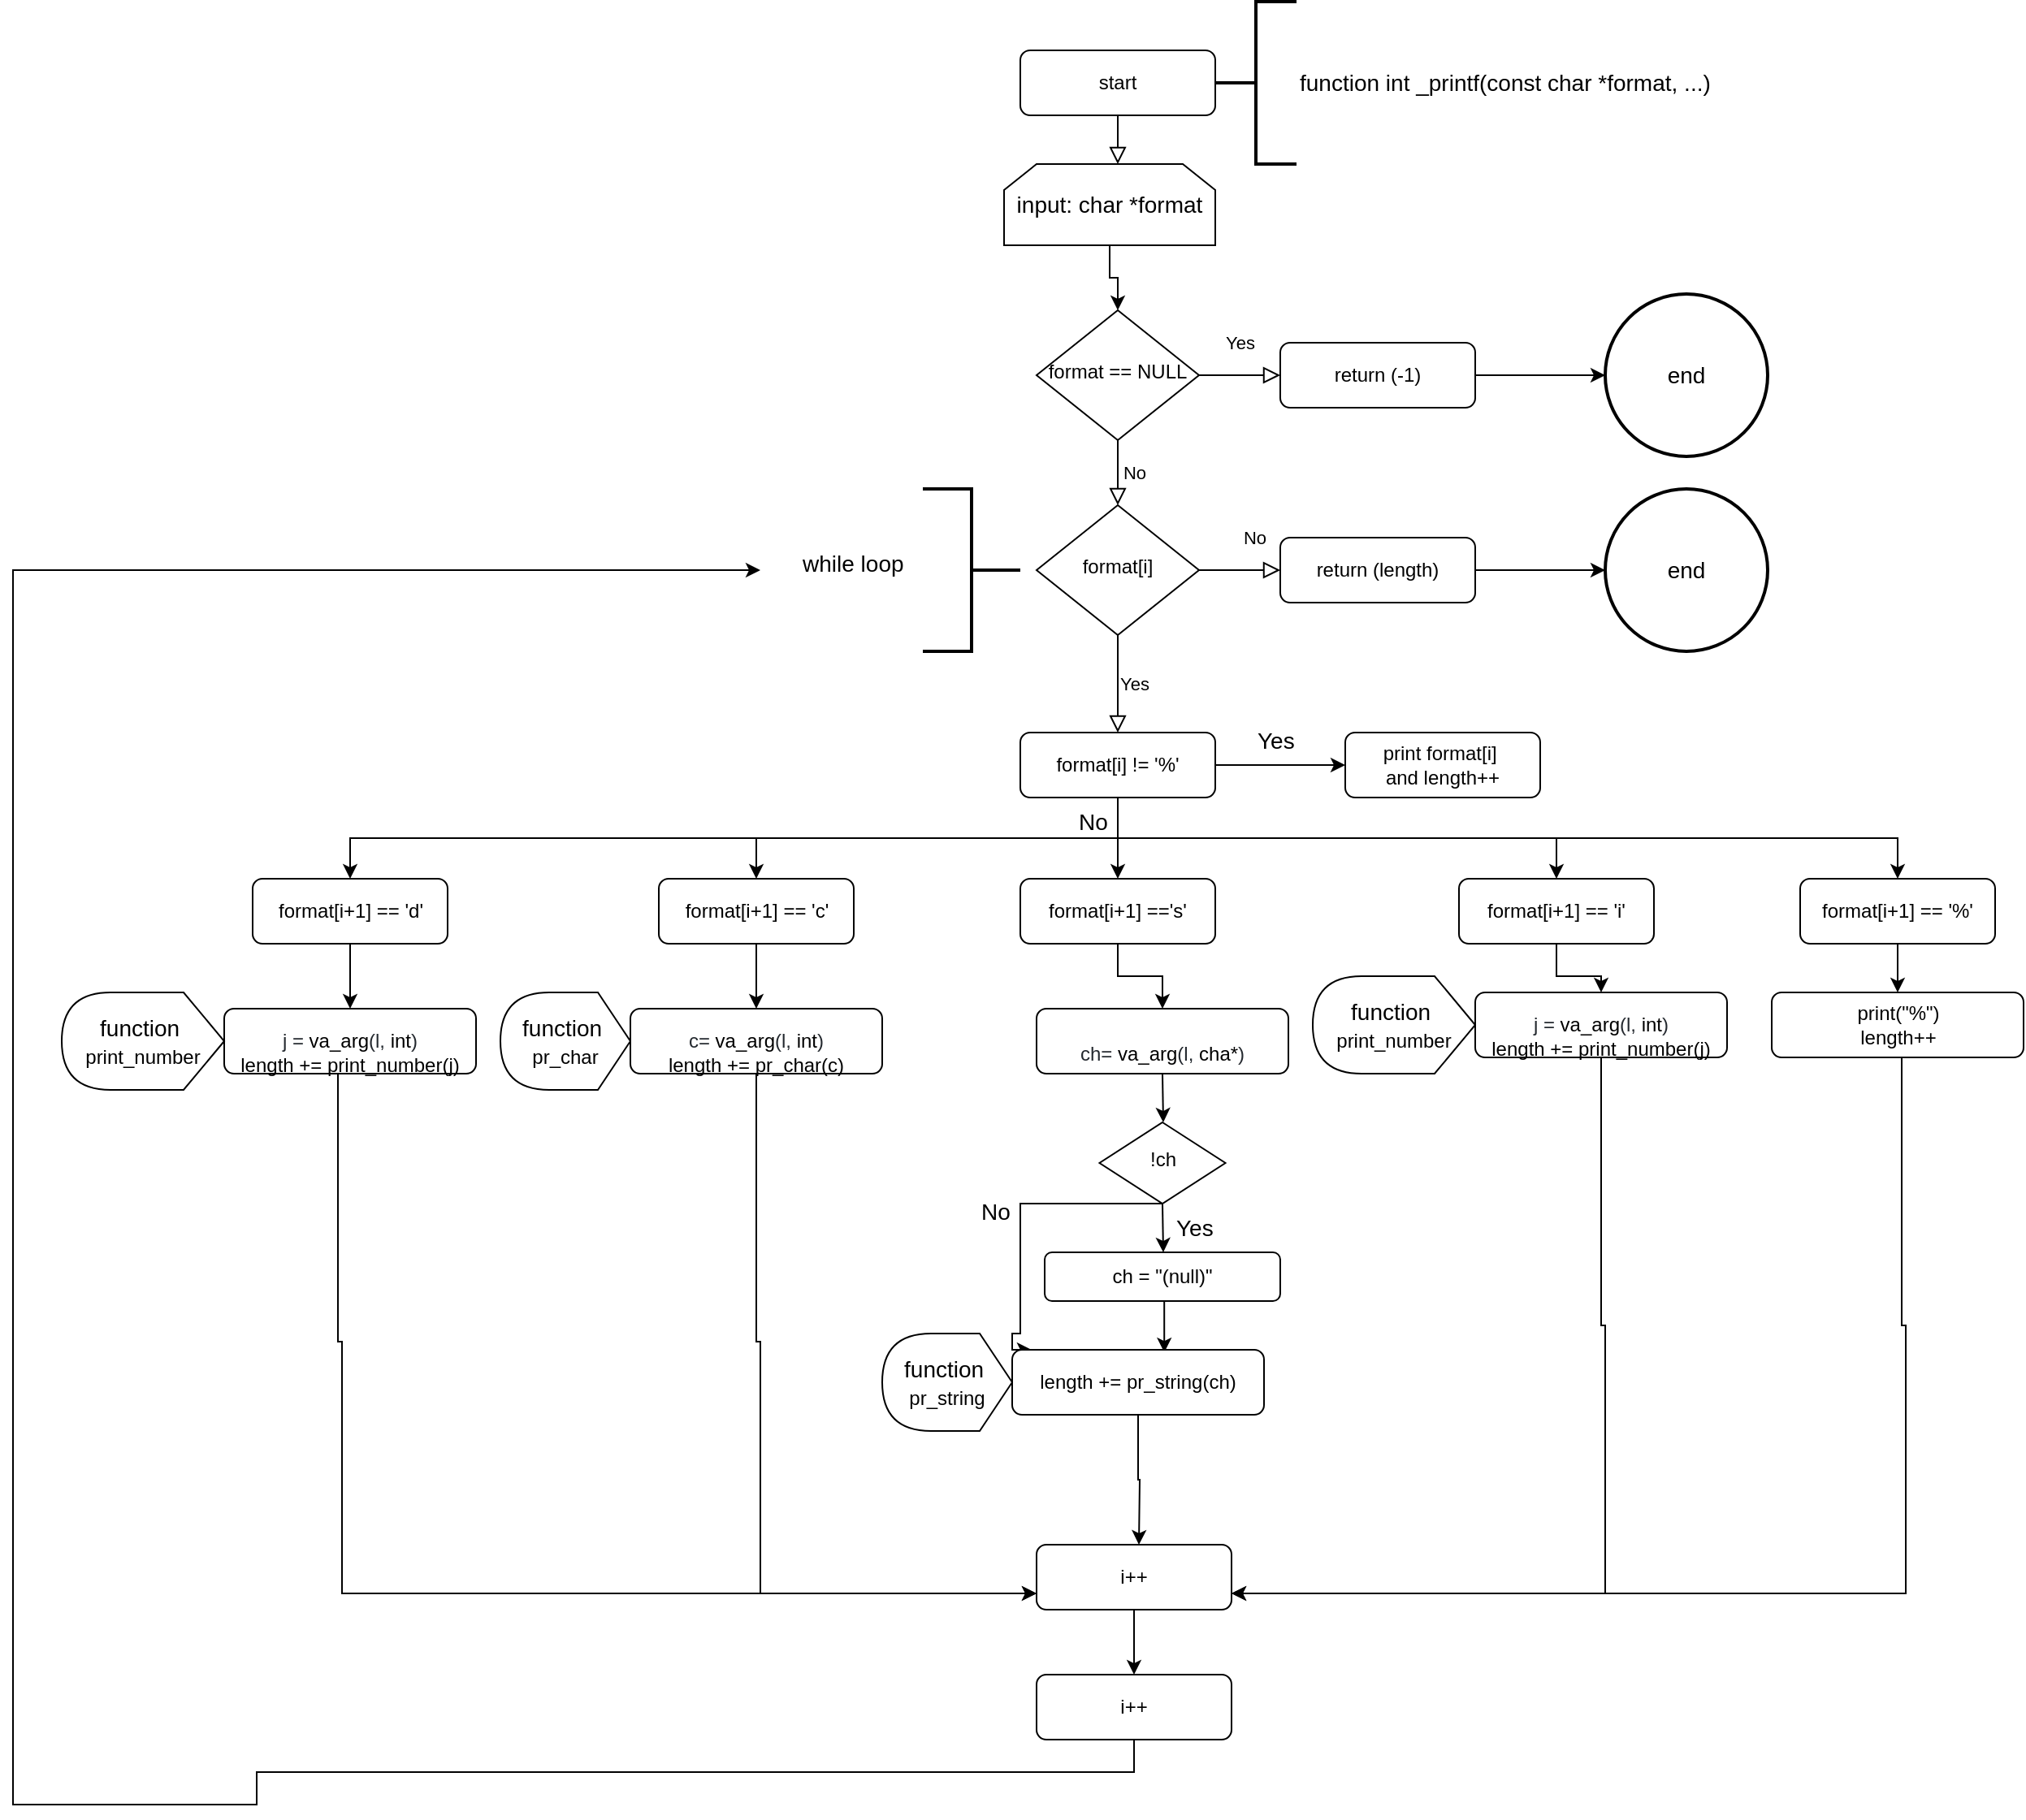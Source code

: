 <mxfile version="17.1.3" type="github">
  <diagram id="C5RBs43oDa-KdzZeNtuy" name="Page-1">
    <mxGraphModel dx="2110" dy="1888" grid="1" gridSize="10" guides="1" tooltips="1" connect="1" arrows="1" fold="1" page="1" pageScale="1" pageWidth="827" pageHeight="1169" math="0" shadow="0">
      <root>
        <mxCell id="WIyWlLk6GJQsqaUBKTNV-0" />
        <mxCell id="WIyWlLk6GJQsqaUBKTNV-1" parent="WIyWlLk6GJQsqaUBKTNV-0" />
        <mxCell id="WIyWlLk6GJQsqaUBKTNV-2" value="" style="rounded=0;html=1;jettySize=auto;orthogonalLoop=1;fontSize=11;endArrow=block;endFill=0;endSize=8;strokeWidth=1;shadow=0;labelBackgroundColor=none;edgeStyle=orthogonalEdgeStyle;" parent="WIyWlLk6GJQsqaUBKTNV-1" source="WIyWlLk6GJQsqaUBKTNV-3" edge="1">
          <mxGeometry relative="1" as="geometry">
            <mxPoint x="220" y="80" as="targetPoint" />
          </mxGeometry>
        </mxCell>
        <mxCell id="WIyWlLk6GJQsqaUBKTNV-3" value="start" style="rounded=1;whiteSpace=wrap;html=1;fontSize=12;glass=0;strokeWidth=1;shadow=0;" parent="WIyWlLk6GJQsqaUBKTNV-1" vertex="1">
          <mxGeometry x="160" y="10" width="120" height="40" as="geometry" />
        </mxCell>
        <mxCell id="WIyWlLk6GJQsqaUBKTNV-4" value="Yes" style="rounded=0;html=1;jettySize=auto;orthogonalLoop=1;fontSize=11;endArrow=block;endFill=0;endSize=8;strokeWidth=1;shadow=0;labelBackgroundColor=none;edgeStyle=orthogonalEdgeStyle;entryX=0;entryY=0.5;entryDx=0;entryDy=0;" parent="WIyWlLk6GJQsqaUBKTNV-1" source="WIyWlLk6GJQsqaUBKTNV-6" target="WIyWlLk6GJQsqaUBKTNV-7" edge="1">
          <mxGeometry y="20" relative="1" as="geometry">
            <mxPoint as="offset" />
            <mxPoint x="290" y="260" as="targetPoint" />
            <Array as="points" />
          </mxGeometry>
        </mxCell>
        <mxCell id="WIyWlLk6GJQsqaUBKTNV-5" value="No" style="edgeStyle=orthogonalEdgeStyle;rounded=0;html=1;jettySize=auto;orthogonalLoop=1;fontSize=11;endArrow=block;endFill=0;endSize=8;strokeWidth=1;shadow=0;labelBackgroundColor=none;exitX=0.5;exitY=1;exitDx=0;exitDy=0;entryX=0.5;entryY=0;entryDx=0;entryDy=0;" parent="WIyWlLk6GJQsqaUBKTNV-1" source="WIyWlLk6GJQsqaUBKTNV-6" target="WIyWlLk6GJQsqaUBKTNV-10" edge="1">
          <mxGeometry y="10" relative="1" as="geometry">
            <mxPoint as="offset" />
            <mxPoint x="270" y="280" as="targetPoint" />
            <Array as="points">
              <mxPoint x="220" y="270" />
              <mxPoint x="220" y="270" />
            </Array>
          </mxGeometry>
        </mxCell>
        <mxCell id="WIyWlLk6GJQsqaUBKTNV-6" value="format == NULL" style="rhombus;whiteSpace=wrap;html=1;shadow=0;fontFamily=Helvetica;fontSize=12;align=center;strokeWidth=1;spacing=6;spacingTop=-4;" parent="WIyWlLk6GJQsqaUBKTNV-1" vertex="1">
          <mxGeometry x="170" y="170" width="100" height="80" as="geometry" />
        </mxCell>
        <mxCell id="WIyWlLk6GJQsqaUBKTNV-7" value="return (-1)" style="rounded=1;whiteSpace=wrap;html=1;fontSize=12;glass=0;strokeWidth=1;shadow=0;" parent="WIyWlLk6GJQsqaUBKTNV-1" vertex="1">
          <mxGeometry x="320" y="190" width="120" height="40" as="geometry" />
        </mxCell>
        <mxCell id="WIyWlLk6GJQsqaUBKTNV-8" value="No" style="rounded=0;html=1;jettySize=auto;orthogonalLoop=1;fontSize=11;endArrow=block;endFill=0;endSize=8;strokeWidth=1;shadow=0;labelBackgroundColor=none;edgeStyle=orthogonalEdgeStyle;entryX=0;entryY=0.5;entryDx=0;entryDy=0;" parent="WIyWlLk6GJQsqaUBKTNV-1" source="WIyWlLk6GJQsqaUBKTNV-10" target="WIyWlLk6GJQsqaUBKTNV-12" edge="1">
          <mxGeometry x="0.333" y="20" relative="1" as="geometry">
            <mxPoint as="offset" />
            <mxPoint x="300" y="280" as="targetPoint" />
          </mxGeometry>
        </mxCell>
        <mxCell id="WIyWlLk6GJQsqaUBKTNV-9" value="Yes" style="edgeStyle=orthogonalEdgeStyle;rounded=0;html=1;jettySize=auto;orthogonalLoop=1;fontSize=11;endArrow=block;endFill=0;endSize=8;strokeWidth=1;shadow=0;labelBackgroundColor=none;entryX=0.5;entryY=0;entryDx=0;entryDy=0;" parent="WIyWlLk6GJQsqaUBKTNV-1" source="WIyWlLk6GJQsqaUBKTNV-10" target="WIyWlLk6GJQsqaUBKTNV-11" edge="1">
          <mxGeometry y="10" relative="1" as="geometry">
            <mxPoint as="offset" />
          </mxGeometry>
        </mxCell>
        <mxCell id="WIyWlLk6GJQsqaUBKTNV-10" value="format[i]" style="rhombus;whiteSpace=wrap;html=1;shadow=0;fontFamily=Helvetica;fontSize=12;align=center;strokeWidth=1;spacing=6;spacingTop=-4;" parent="WIyWlLk6GJQsqaUBKTNV-1" vertex="1">
          <mxGeometry x="170" y="290" width="100" height="80" as="geometry" />
        </mxCell>
        <mxCell id="R8q17jNdP0rjNrrhy5C--16" style="edgeStyle=orthogonalEdgeStyle;rounded=0;orthogonalLoop=1;jettySize=auto;html=1;exitX=1;exitY=0.5;exitDx=0;exitDy=0;fontSize=14;" edge="1" parent="WIyWlLk6GJQsqaUBKTNV-1" source="WIyWlLk6GJQsqaUBKTNV-11">
          <mxGeometry relative="1" as="geometry">
            <mxPoint x="360" y="450" as="targetPoint" />
          </mxGeometry>
        </mxCell>
        <mxCell id="R8q17jNdP0rjNrrhy5C--19" style="edgeStyle=orthogonalEdgeStyle;rounded=0;orthogonalLoop=1;jettySize=auto;html=1;exitX=0.5;exitY=1;exitDx=0;exitDy=0;fontSize=14;entryX=0.5;entryY=0;entryDx=0;entryDy=0;" edge="1" parent="WIyWlLk6GJQsqaUBKTNV-1" source="WIyWlLk6GJQsqaUBKTNV-11" target="R8q17jNdP0rjNrrhy5C--21">
          <mxGeometry relative="1" as="geometry">
            <mxPoint x="220" y="520" as="targetPoint" />
          </mxGeometry>
        </mxCell>
        <mxCell id="R8q17jNdP0rjNrrhy5C--23" style="edgeStyle=orthogonalEdgeStyle;rounded=0;orthogonalLoop=1;jettySize=auto;html=1;exitX=0.5;exitY=1;exitDx=0;exitDy=0;entryX=0.5;entryY=0;entryDx=0;entryDy=0;fontSize=14;" edge="1" parent="WIyWlLk6GJQsqaUBKTNV-1" source="WIyWlLk6GJQsqaUBKTNV-11" target="R8q17jNdP0rjNrrhy5C--22">
          <mxGeometry relative="1" as="geometry" />
        </mxCell>
        <mxCell id="R8q17jNdP0rjNrrhy5C--29" style="edgeStyle=orthogonalEdgeStyle;rounded=0;orthogonalLoop=1;jettySize=auto;html=1;exitX=0.5;exitY=1;exitDx=0;exitDy=0;entryX=0.5;entryY=0;entryDx=0;entryDy=0;fontSize=14;" edge="1" parent="WIyWlLk6GJQsqaUBKTNV-1" source="WIyWlLk6GJQsqaUBKTNV-11" target="R8q17jNdP0rjNrrhy5C--24">
          <mxGeometry relative="1" as="geometry" />
        </mxCell>
        <mxCell id="R8q17jNdP0rjNrrhy5C--31" style="edgeStyle=orthogonalEdgeStyle;rounded=0;orthogonalLoop=1;jettySize=auto;html=1;exitX=0.5;exitY=1;exitDx=0;exitDy=0;fontSize=14;" edge="1" parent="WIyWlLk6GJQsqaUBKTNV-1" source="WIyWlLk6GJQsqaUBKTNV-11" target="R8q17jNdP0rjNrrhy5C--25">
          <mxGeometry relative="1" as="geometry" />
        </mxCell>
        <mxCell id="R8q17jNdP0rjNrrhy5C--32" style="edgeStyle=orthogonalEdgeStyle;rounded=0;orthogonalLoop=1;jettySize=auto;html=1;exitX=0.5;exitY=1;exitDx=0;exitDy=0;fontSize=14;" edge="1" parent="WIyWlLk6GJQsqaUBKTNV-1" source="WIyWlLk6GJQsqaUBKTNV-11" target="R8q17jNdP0rjNrrhy5C--26">
          <mxGeometry relative="1" as="geometry" />
        </mxCell>
        <mxCell id="WIyWlLk6GJQsqaUBKTNV-11" value="format[i] != &#39;%&#39;" style="rounded=1;whiteSpace=wrap;html=1;fontSize=12;glass=0;strokeWidth=1;shadow=0;" parent="WIyWlLk6GJQsqaUBKTNV-1" vertex="1">
          <mxGeometry x="160" y="430" width="120" height="40" as="geometry" />
        </mxCell>
        <mxCell id="R8q17jNdP0rjNrrhy5C--11" style="edgeStyle=orthogonalEdgeStyle;rounded=0;orthogonalLoop=1;jettySize=auto;html=1;exitX=1;exitY=0.5;exitDx=0;exitDy=0;fontSize=14;" edge="1" parent="WIyWlLk6GJQsqaUBKTNV-1" source="WIyWlLk6GJQsqaUBKTNV-12">
          <mxGeometry relative="1" as="geometry">
            <mxPoint x="520" y="330" as="targetPoint" />
          </mxGeometry>
        </mxCell>
        <mxCell id="WIyWlLk6GJQsqaUBKTNV-12" value="return (length)" style="rounded=1;whiteSpace=wrap;html=1;fontSize=12;glass=0;strokeWidth=1;shadow=0;" parent="WIyWlLk6GJQsqaUBKTNV-1" vertex="1">
          <mxGeometry x="320" y="310" width="120" height="40" as="geometry" />
        </mxCell>
        <mxCell id="R8q17jNdP0rjNrrhy5C--1" value="&lt;font style=&quot;font-size: 14px&quot;&gt;function int _printf(const char *format, ...)&lt;/font&gt;" style="strokeWidth=2;html=1;shape=mxgraph.flowchart.annotation_2;align=left;labelPosition=right;pointerEvents=1;" vertex="1" parent="WIyWlLk6GJQsqaUBKTNV-1">
          <mxGeometry x="280" y="-20" width="50" height="100" as="geometry" />
        </mxCell>
        <mxCell id="R8q17jNdP0rjNrrhy5C--4" value="" style="edgeStyle=segmentEdgeStyle;endArrow=classic;html=1;rounded=0;fontSize=14;exitX=1;exitY=0.5;exitDx=0;exitDy=0;" edge="1" parent="WIyWlLk6GJQsqaUBKTNV-1" source="WIyWlLk6GJQsqaUBKTNV-7">
          <mxGeometry width="50" height="50" relative="1" as="geometry">
            <mxPoint x="390" y="330" as="sourcePoint" />
            <mxPoint x="520" y="210" as="targetPoint" />
          </mxGeometry>
        </mxCell>
        <mxCell id="R8q17jNdP0rjNrrhy5C--5" value="end" style="strokeWidth=2;html=1;shape=mxgraph.flowchart.start_2;whiteSpace=wrap;fontSize=14;" vertex="1" parent="WIyWlLk6GJQsqaUBKTNV-1">
          <mxGeometry x="520" y="160" width="100" height="100" as="geometry" />
        </mxCell>
        <mxCell id="R8q17jNdP0rjNrrhy5C--6" value="" style="strokeWidth=2;html=1;shape=mxgraph.flowchart.annotation_2;align=left;labelPosition=right;pointerEvents=1;fontSize=14;direction=west;" vertex="1" parent="WIyWlLk6GJQsqaUBKTNV-1">
          <mxGeometry x="100" y="280" width="60" height="100" as="geometry" />
        </mxCell>
        <mxCell id="R8q17jNdP0rjNrrhy5C--9" value="while loop" style="text;strokeColor=none;fillColor=none;align=left;verticalAlign=middle;spacingLeft=4;spacingRight=4;overflow=hidden;points=[[0,0.5],[1,0.5]];portConstraint=eastwest;rotatable=0;fontSize=14;" vertex="1" parent="WIyWlLk6GJQsqaUBKTNV-1">
          <mxGeometry x="20" y="310" width="80" height="30" as="geometry" />
        </mxCell>
        <mxCell id="R8q17jNdP0rjNrrhy5C--15" value="end" style="strokeWidth=2;html=1;shape=mxgraph.flowchart.start_2;whiteSpace=wrap;fontSize=14;" vertex="1" parent="WIyWlLk6GJQsqaUBKTNV-1">
          <mxGeometry x="520" y="280" width="100" height="100" as="geometry" />
        </mxCell>
        <mxCell id="R8q17jNdP0rjNrrhy5C--17" value="print format[i]&amp;nbsp;&lt;br&gt;and length++" style="rounded=1;whiteSpace=wrap;html=1;fontSize=12;glass=0;strokeWidth=1;shadow=0;" vertex="1" parent="WIyWlLk6GJQsqaUBKTNV-1">
          <mxGeometry x="360" y="430" width="120" height="40" as="geometry" />
        </mxCell>
        <mxCell id="R8q17jNdP0rjNrrhy5C--18" value="Yes" style="text;strokeColor=none;fillColor=none;align=left;verticalAlign=top;spacingLeft=4;spacingRight=4;overflow=hidden;rotatable=0;points=[[0,0.5],[1,0.5]];portConstraint=eastwest;fontSize=14;" vertex="1" parent="WIyWlLk6GJQsqaUBKTNV-1">
          <mxGeometry x="300" y="420" width="60" height="26" as="geometry" />
        </mxCell>
        <mxCell id="R8q17jNdP0rjNrrhy5C--20" value="No" style="text;strokeColor=none;fillColor=none;align=left;verticalAlign=top;spacingLeft=4;spacingRight=4;overflow=hidden;rotatable=0;points=[[0,0.5],[1,0.5]];portConstraint=eastwest;fontSize=14;" vertex="1" parent="WIyWlLk6GJQsqaUBKTNV-1">
          <mxGeometry x="190" y="470" width="60" height="26" as="geometry" />
        </mxCell>
        <mxCell id="R8q17jNdP0rjNrrhy5C--33" style="edgeStyle=orthogonalEdgeStyle;rounded=0;orthogonalLoop=1;jettySize=auto;html=1;exitX=0.5;exitY=1;exitDx=0;exitDy=0;fontSize=14;entryX=0.5;entryY=0;entryDx=0;entryDy=0;" edge="1" parent="WIyWlLk6GJQsqaUBKTNV-1" source="R8q17jNdP0rjNrrhy5C--21" target="R8q17jNdP0rjNrrhy5C--34">
          <mxGeometry relative="1" as="geometry">
            <mxPoint x="-50" y="600" as="targetPoint" />
          </mxGeometry>
        </mxCell>
        <mxCell id="R8q17jNdP0rjNrrhy5C--21" value="format[i+1] == &#39;d&#39;" style="rounded=1;whiteSpace=wrap;html=1;fontSize=12;glass=0;strokeWidth=1;shadow=0;" vertex="1" parent="WIyWlLk6GJQsqaUBKTNV-1">
          <mxGeometry x="-312.5" y="520" width="120" height="40" as="geometry" />
        </mxCell>
        <mxCell id="R8q17jNdP0rjNrrhy5C--41" value="" style="edgeStyle=orthogonalEdgeStyle;rounded=0;orthogonalLoop=1;jettySize=auto;html=1;fontSize=14;" edge="1" parent="WIyWlLk6GJQsqaUBKTNV-1" source="R8q17jNdP0rjNrrhy5C--22" target="R8q17jNdP0rjNrrhy5C--40">
          <mxGeometry relative="1" as="geometry" />
        </mxCell>
        <mxCell id="R8q17jNdP0rjNrrhy5C--22" value="format[i+1] == &#39;c&#39;" style="rounded=1;whiteSpace=wrap;html=1;fontSize=12;glass=0;strokeWidth=1;shadow=0;" vertex="1" parent="WIyWlLk6GJQsqaUBKTNV-1">
          <mxGeometry x="-62.5" y="520" width="120" height="40" as="geometry" />
        </mxCell>
        <mxCell id="R8q17jNdP0rjNrrhy5C--44" value="" style="edgeStyle=orthogonalEdgeStyle;rounded=0;orthogonalLoop=1;jettySize=auto;html=1;fontSize=14;exitX=0.5;exitY=1;exitDx=0;exitDy=0;" edge="1" parent="WIyWlLk6GJQsqaUBKTNV-1" source="R8q17jNdP0rjNrrhy5C--24" target="R8q17jNdP0rjNrrhy5C--43">
          <mxGeometry relative="1" as="geometry" />
        </mxCell>
        <mxCell id="R8q17jNdP0rjNrrhy5C--24" value="format[i+1] ==&#39;s&#39;" style="rounded=1;whiteSpace=wrap;html=1;fontSize=12;glass=0;strokeWidth=1;shadow=0;" vertex="1" parent="WIyWlLk6GJQsqaUBKTNV-1">
          <mxGeometry x="160" y="520" width="120" height="40" as="geometry" />
        </mxCell>
        <mxCell id="R8q17jNdP0rjNrrhy5C--59" style="edgeStyle=orthogonalEdgeStyle;rounded=0;orthogonalLoop=1;jettySize=auto;html=1;exitX=0.5;exitY=1;exitDx=0;exitDy=0;entryX=0.5;entryY=0;entryDx=0;entryDy=0;fontSize=14;" edge="1" parent="WIyWlLk6GJQsqaUBKTNV-1" source="R8q17jNdP0rjNrrhy5C--25" target="R8q17jNdP0rjNrrhy5C--58">
          <mxGeometry relative="1" as="geometry" />
        </mxCell>
        <mxCell id="R8q17jNdP0rjNrrhy5C--25" value="format[i+1] == &#39;i&#39;" style="rounded=1;whiteSpace=wrap;html=1;fontSize=12;glass=0;strokeWidth=1;shadow=0;" vertex="1" parent="WIyWlLk6GJQsqaUBKTNV-1">
          <mxGeometry x="430" y="520" width="120" height="40" as="geometry" />
        </mxCell>
        <mxCell id="R8q17jNdP0rjNrrhy5C--61" style="edgeStyle=orthogonalEdgeStyle;rounded=0;orthogonalLoop=1;jettySize=auto;html=1;exitX=0.5;exitY=1;exitDx=0;exitDy=0;entryX=0.5;entryY=0;entryDx=0;entryDy=0;fontSize=14;" edge="1" parent="WIyWlLk6GJQsqaUBKTNV-1" source="R8q17jNdP0rjNrrhy5C--26" target="R8q17jNdP0rjNrrhy5C--60">
          <mxGeometry relative="1" as="geometry" />
        </mxCell>
        <mxCell id="R8q17jNdP0rjNrrhy5C--26" value="format[i+1] == &#39;%&#39;" style="rounded=1;whiteSpace=wrap;html=1;fontSize=12;glass=0;strokeWidth=1;shadow=0;" vertex="1" parent="WIyWlLk6GJQsqaUBKTNV-1">
          <mxGeometry x="640" y="520" width="120" height="40" as="geometry" />
        </mxCell>
        <mxCell id="R8q17jNdP0rjNrrhy5C--34" value="&lt;br&gt;&lt;span style=&quot;color: rgb(36 , 41 , 47) ; font-size: 12px ; font-style: normal ; font-weight: 400 ; letter-spacing: normal ; text-indent: 0px ; text-transform: none ; word-spacing: 0px ; background-color: rgb(255 , 255 , 255) ; display: inline ; float: none&quot;&gt;j = &lt;/span&gt;&lt;span class=&quot;pl-c1&quot; style=&quot;box-sizing: border-box ; font-size: 12px ; font-style: normal ; font-weight: 400 ; letter-spacing: normal ; text-indent: 0px ; text-transform: none ; word-spacing: 0px ; background-color: rgb(255 , 255 , 255)&quot;&gt;va_arg&lt;/span&gt;&lt;span style=&quot;color: rgb(36 , 41 , 47) ; font-size: 12px ; font-style: normal ; font-weight: 400 ; letter-spacing: normal ; text-indent: 0px ; text-transform: none ; word-spacing: 0px ; background-color: rgb(255 , 255 , 255) ; display: inline ; float: none&quot;&gt;(l, &lt;/span&gt;&lt;span class=&quot;pl-k&quot; style=&quot;box-sizing: border-box ; font-size: 12px ; font-style: normal ; font-weight: 400 ; letter-spacing: normal ; text-indent: 0px ; text-transform: none ; word-spacing: 0px ; background-color: rgb(255 , 255 , 255)&quot;&gt;int&lt;/span&gt;&lt;span style=&quot;color: rgb(36 , 41 , 47) ; font-size: 12px ; font-style: normal ; font-weight: 400 ; letter-spacing: normal ; text-indent: 0px ; text-transform: none ; word-spacing: 0px ; background-color: rgb(255 , 255 , 255) ; display: inline ; float: none&quot;&gt;)&lt;/span&gt;&lt;br&gt;length += print_number(j)" style="rounded=1;whiteSpace=wrap;html=1;fontSize=12;glass=0;strokeWidth=1;shadow=0;" vertex="1" parent="WIyWlLk6GJQsqaUBKTNV-1">
          <mxGeometry x="-330" y="600" width="155" height="40" as="geometry" />
        </mxCell>
        <mxCell id="R8q17jNdP0rjNrrhy5C--37" style="edgeStyle=orthogonalEdgeStyle;rounded=0;orthogonalLoop=1;jettySize=auto;html=1;exitX=0.5;exitY=1;exitDx=0;exitDy=0;entryX=0.5;entryY=0;entryDx=0;entryDy=0;fontSize=14;" edge="1" parent="WIyWlLk6GJQsqaUBKTNV-1" source="R8q17jNdP0rjNrrhy5C--36" target="WIyWlLk6GJQsqaUBKTNV-6">
          <mxGeometry relative="1" as="geometry" />
        </mxCell>
        <mxCell id="R8q17jNdP0rjNrrhy5C--36" value="input: char *format" style="shape=loopLimit;whiteSpace=wrap;html=1;fontSize=14;" vertex="1" parent="WIyWlLk6GJQsqaUBKTNV-1">
          <mxGeometry x="150" y="80" width="130" height="50" as="geometry" />
        </mxCell>
        <mxCell id="R8q17jNdP0rjNrrhy5C--38" value="function&amp;nbsp;&lt;br&gt;&lt;span class=&quot;pl-c1&quot; style=&quot;box-sizing: border-box ; font-family: , , &amp;#34;sf mono&amp;#34; , &amp;#34;menlo&amp;#34; , &amp;#34;consolas&amp;#34; , &amp;#34;liberation mono&amp;#34; , monospace ; font-size: 12px ; background-color: rgb(255 , 255 , 255)&quot;&gt;print_number&lt;/span&gt;" style="shape=display;whiteSpace=wrap;html=1;fontSize=14;direction=west;" vertex="1" parent="WIyWlLk6GJQsqaUBKTNV-1">
          <mxGeometry x="-430" y="590" width="100" height="60" as="geometry" />
        </mxCell>
        <mxCell id="R8q17jNdP0rjNrrhy5C--39" value="function&amp;nbsp;&lt;br&gt;&lt;span class=&quot;pl-c1&quot; style=&quot;box-sizing: border-box ; font-family: , , &amp;#34;sf mono&amp;#34; , &amp;#34;menlo&amp;#34; , &amp;#34;consolas&amp;#34; , &amp;#34;liberation mono&amp;#34; , monospace ; font-size: 12px ; background-color: rgb(255 , 255 , 255)&quot;&gt;pr_char&lt;/span&gt;" style="shape=display;whiteSpace=wrap;html=1;fontSize=14;direction=west;" vertex="1" parent="WIyWlLk6GJQsqaUBKTNV-1">
          <mxGeometry x="-160" y="590" width="80" height="60" as="geometry" />
        </mxCell>
        <mxCell id="R8q17jNdP0rjNrrhy5C--63" style="edgeStyle=orthogonalEdgeStyle;rounded=0;orthogonalLoop=1;jettySize=auto;html=1;exitX=0.5;exitY=1;exitDx=0;exitDy=0;fontSize=14;" edge="1" parent="WIyWlLk6GJQsqaUBKTNV-1" source="R8q17jNdP0rjNrrhy5C--40">
          <mxGeometry relative="1" as="geometry">
            <mxPoint x="170" y="960" as="targetPoint" />
            <Array as="points">
              <mxPoint x="-2" y="805" />
              <mxPoint y="805" />
            </Array>
          </mxGeometry>
        </mxCell>
        <mxCell id="R8q17jNdP0rjNrrhy5C--40" value="&lt;br&gt;&lt;span style=&quot;color: rgb(36 , 41 , 47) ; font-size: 12px ; font-style: normal ; font-weight: 400 ; letter-spacing: normal ; text-indent: 0px ; text-transform: none ; word-spacing: 0px ; background-color: rgb(255 , 255 , 255) ; display: inline ; float: none&quot;&gt;c= &lt;/span&gt;&lt;span class=&quot;pl-c1&quot; style=&quot;box-sizing: border-box ; font-size: 12px ; font-style: normal ; font-weight: 400 ; letter-spacing: normal ; text-indent: 0px ; text-transform: none ; word-spacing: 0px ; background-color: rgb(255 , 255 , 255)&quot;&gt;va_arg&lt;/span&gt;&lt;span style=&quot;color: rgb(36 , 41 , 47) ; font-size: 12px ; font-style: normal ; font-weight: 400 ; letter-spacing: normal ; text-indent: 0px ; text-transform: none ; word-spacing: 0px ; background-color: rgb(255 , 255 , 255) ; display: inline ; float: none&quot;&gt;(l, &lt;/span&gt;&lt;span class=&quot;pl-k&quot; style=&quot;box-sizing: border-box ; font-size: 12px ; font-style: normal ; font-weight: 400 ; letter-spacing: normal ; text-indent: 0px ; text-transform: none ; word-spacing: 0px ; background-color: rgb(255 , 255 , 255)&quot;&gt;int&lt;/span&gt;&lt;span style=&quot;color: rgb(36 , 41 , 47) ; font-size: 12px ; font-style: normal ; font-weight: 400 ; letter-spacing: normal ; text-indent: 0px ; text-transform: none ; word-spacing: 0px ; background-color: rgb(255 , 255 , 255) ; display: inline ; float: none&quot;&gt;)&lt;/span&gt;&lt;br&gt;length += pr_char(c)" style="rounded=1;whiteSpace=wrap;html=1;fontSize=12;glass=0;strokeWidth=1;shadow=0;" vertex="1" parent="WIyWlLk6GJQsqaUBKTNV-1">
          <mxGeometry x="-80" y="600" width="155" height="40" as="geometry" />
        </mxCell>
        <mxCell id="R8q17jNdP0rjNrrhy5C--42" value="function&amp;nbsp;&lt;br&gt;&lt;span class=&quot;pl-c1&quot; style=&quot;box-sizing: border-box ; font-family: , , &amp;#34;sf mono&amp;#34; , &amp;#34;menlo&amp;#34; , &amp;#34;consolas&amp;#34; , &amp;#34;liberation mono&amp;#34; , monospace ; font-size: 12px ; background-color: rgb(255 , 255 , 255)&quot;&gt;pr_string&lt;/span&gt;" style="shape=display;whiteSpace=wrap;html=1;fontSize=14;direction=west;" vertex="1" parent="WIyWlLk6GJQsqaUBKTNV-1">
          <mxGeometry x="75" y="800" width="80" height="60" as="geometry" />
        </mxCell>
        <mxCell id="R8q17jNdP0rjNrrhy5C--45" style="edgeStyle=orthogonalEdgeStyle;rounded=0;orthogonalLoop=1;jettySize=auto;html=1;exitX=0.5;exitY=1;exitDx=0;exitDy=0;fontSize=14;" edge="1" parent="WIyWlLk6GJQsqaUBKTNV-1" source="R8q17jNdP0rjNrrhy5C--43">
          <mxGeometry relative="1" as="geometry">
            <mxPoint x="248" y="670" as="targetPoint" />
          </mxGeometry>
        </mxCell>
        <mxCell id="R8q17jNdP0rjNrrhy5C--43" value="&lt;br&gt;&lt;span style=&quot;color: rgb(36 , 41 , 47) ; font-size: 12px ; font-style: normal ; font-weight: 400 ; letter-spacing: normal ; text-indent: 0px ; text-transform: none ; word-spacing: 0px ; background-color: rgb(255 , 255 , 255) ; display: inline ; float: none&quot;&gt;ch= &lt;/span&gt;&lt;span class=&quot;pl-c1&quot; style=&quot;box-sizing: border-box ; font-size: 12px ; font-style: normal ; font-weight: 400 ; letter-spacing: normal ; text-indent: 0px ; text-transform: none ; word-spacing: 0px ; background-color: rgb(255 , 255 , 255)&quot;&gt;va_arg&lt;/span&gt;&lt;span style=&quot;color: rgb(36 , 41 , 47) ; font-size: 12px ; font-style: normal ; font-weight: 400 ; letter-spacing: normal ; text-indent: 0px ; text-transform: none ; word-spacing: 0px ; background-color: rgb(255 , 255 , 255) ; display: inline ; float: none&quot;&gt;(l, &lt;/span&gt;&lt;span style=&quot;font-size: 12px ; font-style: normal ; font-weight: 400 ; letter-spacing: normal ; text-indent: 0px ; text-transform: none ; word-spacing: 0px ; background-color: rgb(255 , 255 , 255) ; display: inline ; float: none&quot;&gt;cha*&lt;/span&gt;&lt;span style=&quot;color: rgb(36 , 41 , 47) ; font-size: 12px ; font-style: normal ; font-weight: 400 ; letter-spacing: normal ; text-indent: 0px ; text-transform: none ; word-spacing: 0px ; background-color: rgb(255 , 255 , 255) ; display: inline ; float: none&quot;&gt;)&lt;/span&gt;" style="rounded=1;whiteSpace=wrap;html=1;fontSize=12;glass=0;strokeWidth=1;shadow=0;" vertex="1" parent="WIyWlLk6GJQsqaUBKTNV-1">
          <mxGeometry x="170" y="600" width="155" height="40" as="geometry" />
        </mxCell>
        <mxCell id="R8q17jNdP0rjNrrhy5C--48" style="edgeStyle=orthogonalEdgeStyle;rounded=0;orthogonalLoop=1;jettySize=auto;html=1;exitX=0.5;exitY=1;exitDx=0;exitDy=0;fontSize=14;" edge="1" parent="WIyWlLk6GJQsqaUBKTNV-1" source="R8q17jNdP0rjNrrhy5C--47">
          <mxGeometry relative="1" as="geometry">
            <mxPoint x="248" y="750" as="targetPoint" />
          </mxGeometry>
        </mxCell>
        <mxCell id="R8q17jNdP0rjNrrhy5C--54" style="edgeStyle=orthogonalEdgeStyle;rounded=0;orthogonalLoop=1;jettySize=auto;html=1;exitX=0.5;exitY=1;exitDx=0;exitDy=0;fontSize=14;entryX=0.077;entryY=0;entryDx=0;entryDy=0;entryPerimeter=0;" edge="1" parent="WIyWlLk6GJQsqaUBKTNV-1" source="R8q17jNdP0rjNrrhy5C--47" target="R8q17jNdP0rjNrrhy5C--52">
          <mxGeometry relative="1" as="geometry">
            <mxPoint x="160" y="720" as="targetPoint" />
            <Array as="points">
              <mxPoint x="160" y="720" />
              <mxPoint x="160" y="800" />
              <mxPoint x="155" y="800" />
              <mxPoint x="155" y="810" />
            </Array>
          </mxGeometry>
        </mxCell>
        <mxCell id="R8q17jNdP0rjNrrhy5C--47" value="!ch" style="rhombus;whiteSpace=wrap;html=1;shadow=0;fontFamily=Helvetica;fontSize=12;align=center;strokeWidth=1;spacing=6;spacingTop=-4;" vertex="1" parent="WIyWlLk6GJQsqaUBKTNV-1">
          <mxGeometry x="208.75" y="670" width="77.5" height="50" as="geometry" />
        </mxCell>
        <mxCell id="R8q17jNdP0rjNrrhy5C--53" style="edgeStyle=orthogonalEdgeStyle;rounded=0;orthogonalLoop=1;jettySize=auto;html=1;exitX=0.5;exitY=1;exitDx=0;exitDy=0;entryX=0.604;entryY=0.04;entryDx=0;entryDy=0;entryPerimeter=0;fontSize=14;" edge="1" parent="WIyWlLk6GJQsqaUBKTNV-1" source="R8q17jNdP0rjNrrhy5C--49" target="R8q17jNdP0rjNrrhy5C--52">
          <mxGeometry relative="1" as="geometry" />
        </mxCell>
        <mxCell id="R8q17jNdP0rjNrrhy5C--49" value="ch = &quot;(null)&quot;" style="rounded=1;whiteSpace=wrap;html=1;fontSize=12;glass=0;strokeWidth=1;shadow=0;" vertex="1" parent="WIyWlLk6GJQsqaUBKTNV-1">
          <mxGeometry x="175" y="750" width="145" height="30" as="geometry" />
        </mxCell>
        <mxCell id="R8q17jNdP0rjNrrhy5C--64" style="edgeStyle=orthogonalEdgeStyle;rounded=0;orthogonalLoop=1;jettySize=auto;html=1;exitX=0.5;exitY=1;exitDx=0;exitDy=0;fontSize=14;" edge="1" parent="WIyWlLk6GJQsqaUBKTNV-1" source="R8q17jNdP0rjNrrhy5C--52">
          <mxGeometry relative="1" as="geometry">
            <mxPoint x="233" y="930" as="targetPoint" />
          </mxGeometry>
        </mxCell>
        <mxCell id="R8q17jNdP0rjNrrhy5C--52" value="length += pr_string(ch)" style="rounded=1;whiteSpace=wrap;html=1;fontSize=12;glass=0;strokeWidth=1;shadow=0;" vertex="1" parent="WIyWlLk6GJQsqaUBKTNV-1">
          <mxGeometry x="155" y="810" width="155" height="40" as="geometry" />
        </mxCell>
        <mxCell id="R8q17jNdP0rjNrrhy5C--55" value="Yes" style="text;strokeColor=none;fillColor=none;align=left;verticalAlign=top;spacingLeft=4;spacingRight=4;overflow=hidden;rotatable=0;points=[[0,0.5],[1,0.5]];portConstraint=eastwest;fontSize=14;" vertex="1" parent="WIyWlLk6GJQsqaUBKTNV-1">
          <mxGeometry x="250" y="720" width="60" height="26" as="geometry" />
        </mxCell>
        <mxCell id="R8q17jNdP0rjNrrhy5C--56" value="No" style="text;strokeColor=none;fillColor=none;align=left;verticalAlign=top;spacingLeft=4;spacingRight=4;overflow=hidden;rotatable=0;points=[[0,0.5],[1,0.5]];portConstraint=eastwest;fontSize=14;" vertex="1" parent="WIyWlLk6GJQsqaUBKTNV-1">
          <mxGeometry x="130" y="710" width="60" height="26" as="geometry" />
        </mxCell>
        <mxCell id="R8q17jNdP0rjNrrhy5C--57" value="function&amp;nbsp;&lt;br&gt;&lt;span class=&quot;pl-c1&quot; style=&quot;box-sizing: border-box ; font-family: , , &amp;#34;sf mono&amp;#34; , &amp;#34;menlo&amp;#34; , &amp;#34;consolas&amp;#34; , &amp;#34;liberation mono&amp;#34; , monospace ; font-size: 12px ; background-color: rgb(255 , 255 , 255)&quot;&gt;print_number&lt;/span&gt;" style="shape=display;whiteSpace=wrap;html=1;fontSize=14;direction=west;" vertex="1" parent="WIyWlLk6GJQsqaUBKTNV-1">
          <mxGeometry x="340" y="580" width="100" height="60" as="geometry" />
        </mxCell>
        <mxCell id="R8q17jNdP0rjNrrhy5C--58" value="&lt;br&gt;&lt;span style=&quot;color: rgb(36 , 41 , 47) ; font-size: 12px ; font-style: normal ; font-weight: 400 ; letter-spacing: normal ; text-indent: 0px ; text-transform: none ; word-spacing: 0px ; background-color: rgb(255 , 255 , 255) ; display: inline ; float: none&quot;&gt;j = &lt;/span&gt;&lt;span class=&quot;pl-c1&quot; style=&quot;box-sizing: border-box ; font-size: 12px ; font-style: normal ; font-weight: 400 ; letter-spacing: normal ; text-indent: 0px ; text-transform: none ; word-spacing: 0px ; background-color: rgb(255 , 255 , 255)&quot;&gt;va_arg&lt;/span&gt;&lt;span style=&quot;color: rgb(36 , 41 , 47) ; font-size: 12px ; font-style: normal ; font-weight: 400 ; letter-spacing: normal ; text-indent: 0px ; text-transform: none ; word-spacing: 0px ; background-color: rgb(255 , 255 , 255) ; display: inline ; float: none&quot;&gt;(l, &lt;/span&gt;&lt;span class=&quot;pl-k&quot; style=&quot;box-sizing: border-box ; font-size: 12px ; font-style: normal ; font-weight: 400 ; letter-spacing: normal ; text-indent: 0px ; text-transform: none ; word-spacing: 0px ; background-color: rgb(255 , 255 , 255)&quot;&gt;int&lt;/span&gt;&lt;span style=&quot;color: rgb(36 , 41 , 47) ; font-size: 12px ; font-style: normal ; font-weight: 400 ; letter-spacing: normal ; text-indent: 0px ; text-transform: none ; word-spacing: 0px ; background-color: rgb(255 , 255 , 255) ; display: inline ; float: none&quot;&gt;)&lt;/span&gt;&lt;br&gt;length += print_number(j)" style="rounded=1;whiteSpace=wrap;html=1;fontSize=12;glass=0;strokeWidth=1;shadow=0;" vertex="1" parent="WIyWlLk6GJQsqaUBKTNV-1">
          <mxGeometry x="440" y="590" width="155" height="40" as="geometry" />
        </mxCell>
        <mxCell id="R8q17jNdP0rjNrrhy5C--60" value="print(&quot;%&quot;)&lt;br&gt;length++" style="rounded=1;whiteSpace=wrap;html=1;fontSize=12;glass=0;strokeWidth=1;shadow=0;" vertex="1" parent="WIyWlLk6GJQsqaUBKTNV-1">
          <mxGeometry x="622.5" y="590" width="155" height="40" as="geometry" />
        </mxCell>
        <mxCell id="R8q17jNdP0rjNrrhy5C--67" style="edgeStyle=orthogonalEdgeStyle;rounded=0;orthogonalLoop=1;jettySize=auto;html=1;exitX=0.5;exitY=1;exitDx=0;exitDy=0;fontSize=14;" edge="1" parent="WIyWlLk6GJQsqaUBKTNV-1">
          <mxGeometry relative="1" as="geometry">
            <mxPoint x="170" y="960" as="targetPoint" />
            <mxPoint x="-260" y="640" as="sourcePoint" />
            <Array as="points">
              <mxPoint x="-259.5" y="805" />
              <mxPoint x="-257.5" y="805" />
            </Array>
          </mxGeometry>
        </mxCell>
        <mxCell id="R8q17jNdP0rjNrrhy5C--68" style="edgeStyle=orthogonalEdgeStyle;rounded=0;orthogonalLoop=1;jettySize=auto;html=1;exitX=0.5;exitY=1;exitDx=0;exitDy=0;fontSize=14;" edge="1" parent="WIyWlLk6GJQsqaUBKTNV-1">
          <mxGeometry relative="1" as="geometry">
            <mxPoint x="290" y="960" as="targetPoint" />
            <mxPoint x="517.5" y="630" as="sourcePoint" />
            <Array as="points">
              <mxPoint x="518" y="795" />
              <mxPoint x="520" y="795" />
            </Array>
          </mxGeometry>
        </mxCell>
        <mxCell id="R8q17jNdP0rjNrrhy5C--69" style="edgeStyle=orthogonalEdgeStyle;rounded=0;orthogonalLoop=1;jettySize=auto;html=1;exitX=0.5;exitY=1;exitDx=0;exitDy=0;fontSize=14;" edge="1" parent="WIyWlLk6GJQsqaUBKTNV-1">
          <mxGeometry relative="1" as="geometry">
            <mxPoint x="290" y="960" as="targetPoint" />
            <mxPoint x="702.5" y="630" as="sourcePoint" />
            <Array as="points">
              <mxPoint x="703" y="795" />
              <mxPoint x="705" y="795" />
            </Array>
          </mxGeometry>
        </mxCell>
        <mxCell id="R8q17jNdP0rjNrrhy5C--72" style="edgeStyle=orthogonalEdgeStyle;rounded=0;orthogonalLoop=1;jettySize=auto;html=1;exitX=0.5;exitY=1;exitDx=0;exitDy=0;entryX=0.5;entryY=0;entryDx=0;entryDy=0;fontSize=14;" edge="1" parent="WIyWlLk6GJQsqaUBKTNV-1" source="R8q17jNdP0rjNrrhy5C--70" target="R8q17jNdP0rjNrrhy5C--71">
          <mxGeometry relative="1" as="geometry" />
        </mxCell>
        <mxCell id="R8q17jNdP0rjNrrhy5C--70" value="i++" style="rounded=1;whiteSpace=wrap;html=1;fontSize=12;glass=0;strokeWidth=1;shadow=0;" vertex="1" parent="WIyWlLk6GJQsqaUBKTNV-1">
          <mxGeometry x="170" y="930" width="120" height="40" as="geometry" />
        </mxCell>
        <mxCell id="R8q17jNdP0rjNrrhy5C--73" style="edgeStyle=orthogonalEdgeStyle;rounded=0;orthogonalLoop=1;jettySize=auto;html=1;exitX=0.5;exitY=1;exitDx=0;exitDy=0;fontSize=14;" edge="1" parent="WIyWlLk6GJQsqaUBKTNV-1" source="R8q17jNdP0rjNrrhy5C--71">
          <mxGeometry relative="1" as="geometry">
            <mxPoint y="330" as="targetPoint" />
            <Array as="points">
              <mxPoint x="230" y="1070" />
              <mxPoint x="-310" y="1070" />
              <mxPoint x="-310" y="1090" />
              <mxPoint x="-460" y="1090" />
              <mxPoint x="-460" y="330" />
            </Array>
          </mxGeometry>
        </mxCell>
        <mxCell id="R8q17jNdP0rjNrrhy5C--71" value="i++" style="rounded=1;whiteSpace=wrap;html=1;fontSize=12;glass=0;strokeWidth=1;shadow=0;" vertex="1" parent="WIyWlLk6GJQsqaUBKTNV-1">
          <mxGeometry x="170" y="1010" width="120" height="40" as="geometry" />
        </mxCell>
      </root>
    </mxGraphModel>
  </diagram>
</mxfile>
